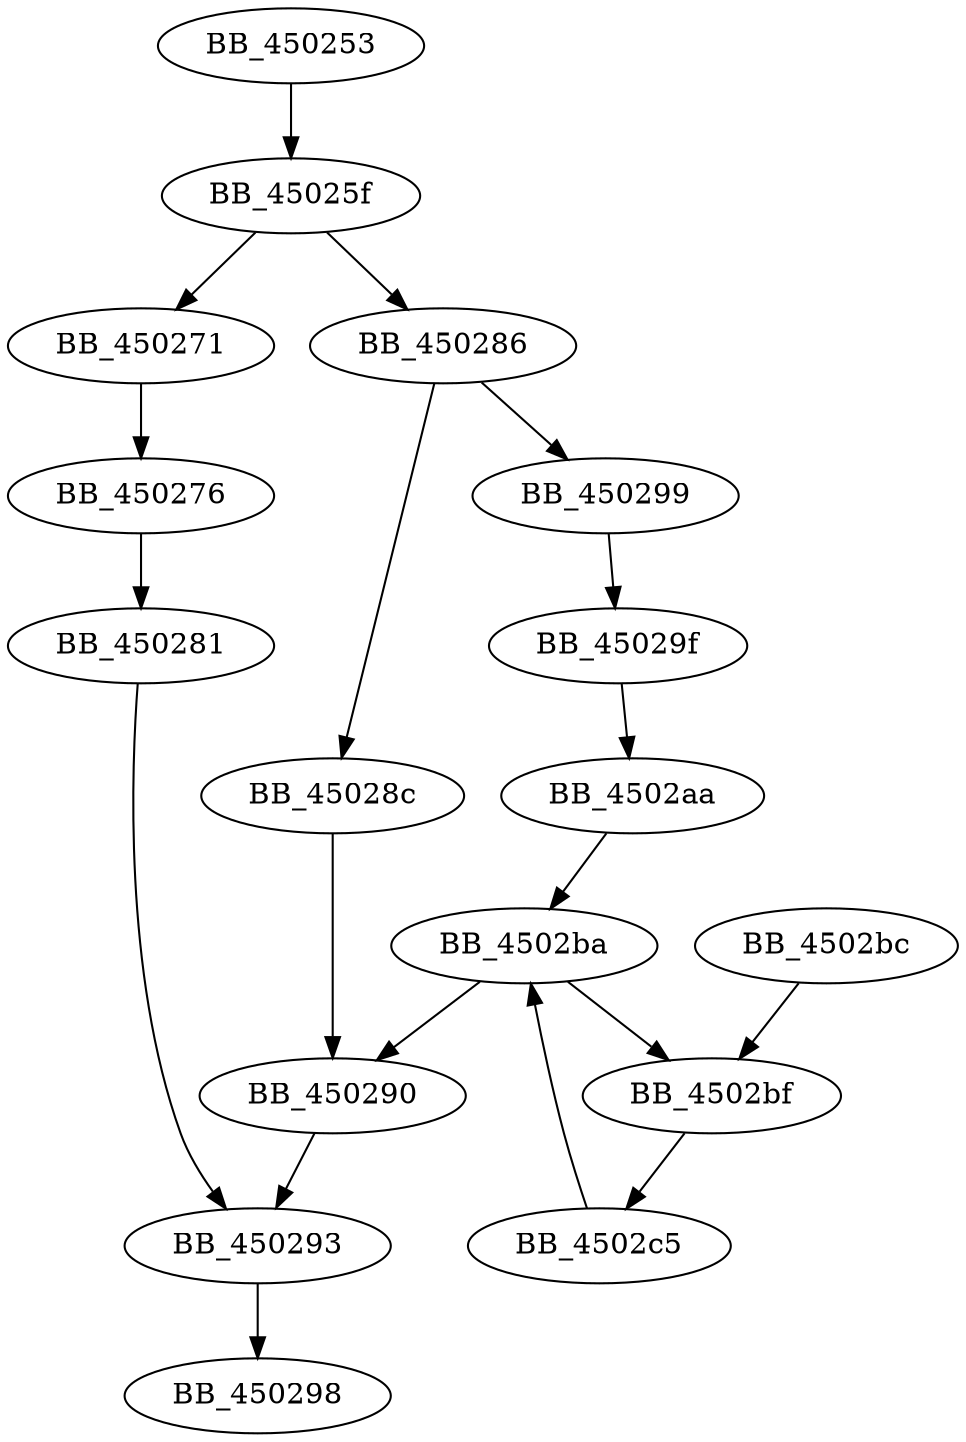 DiGraph sub_450253{
BB_450253->BB_45025f
BB_45025f->BB_450271
BB_45025f->BB_450286
BB_450271->BB_450276
BB_450276->BB_450281
BB_450281->BB_450293
BB_450286->BB_45028c
BB_450286->BB_450299
BB_45028c->BB_450290
BB_450290->BB_450293
BB_450293->BB_450298
BB_450299->BB_45029f
BB_45029f->BB_4502aa
BB_4502aa->BB_4502ba
BB_4502ba->BB_450290
BB_4502ba->BB_4502bf
BB_4502bc->BB_4502bf
BB_4502bf->BB_4502c5
BB_4502c5->BB_4502ba
}
